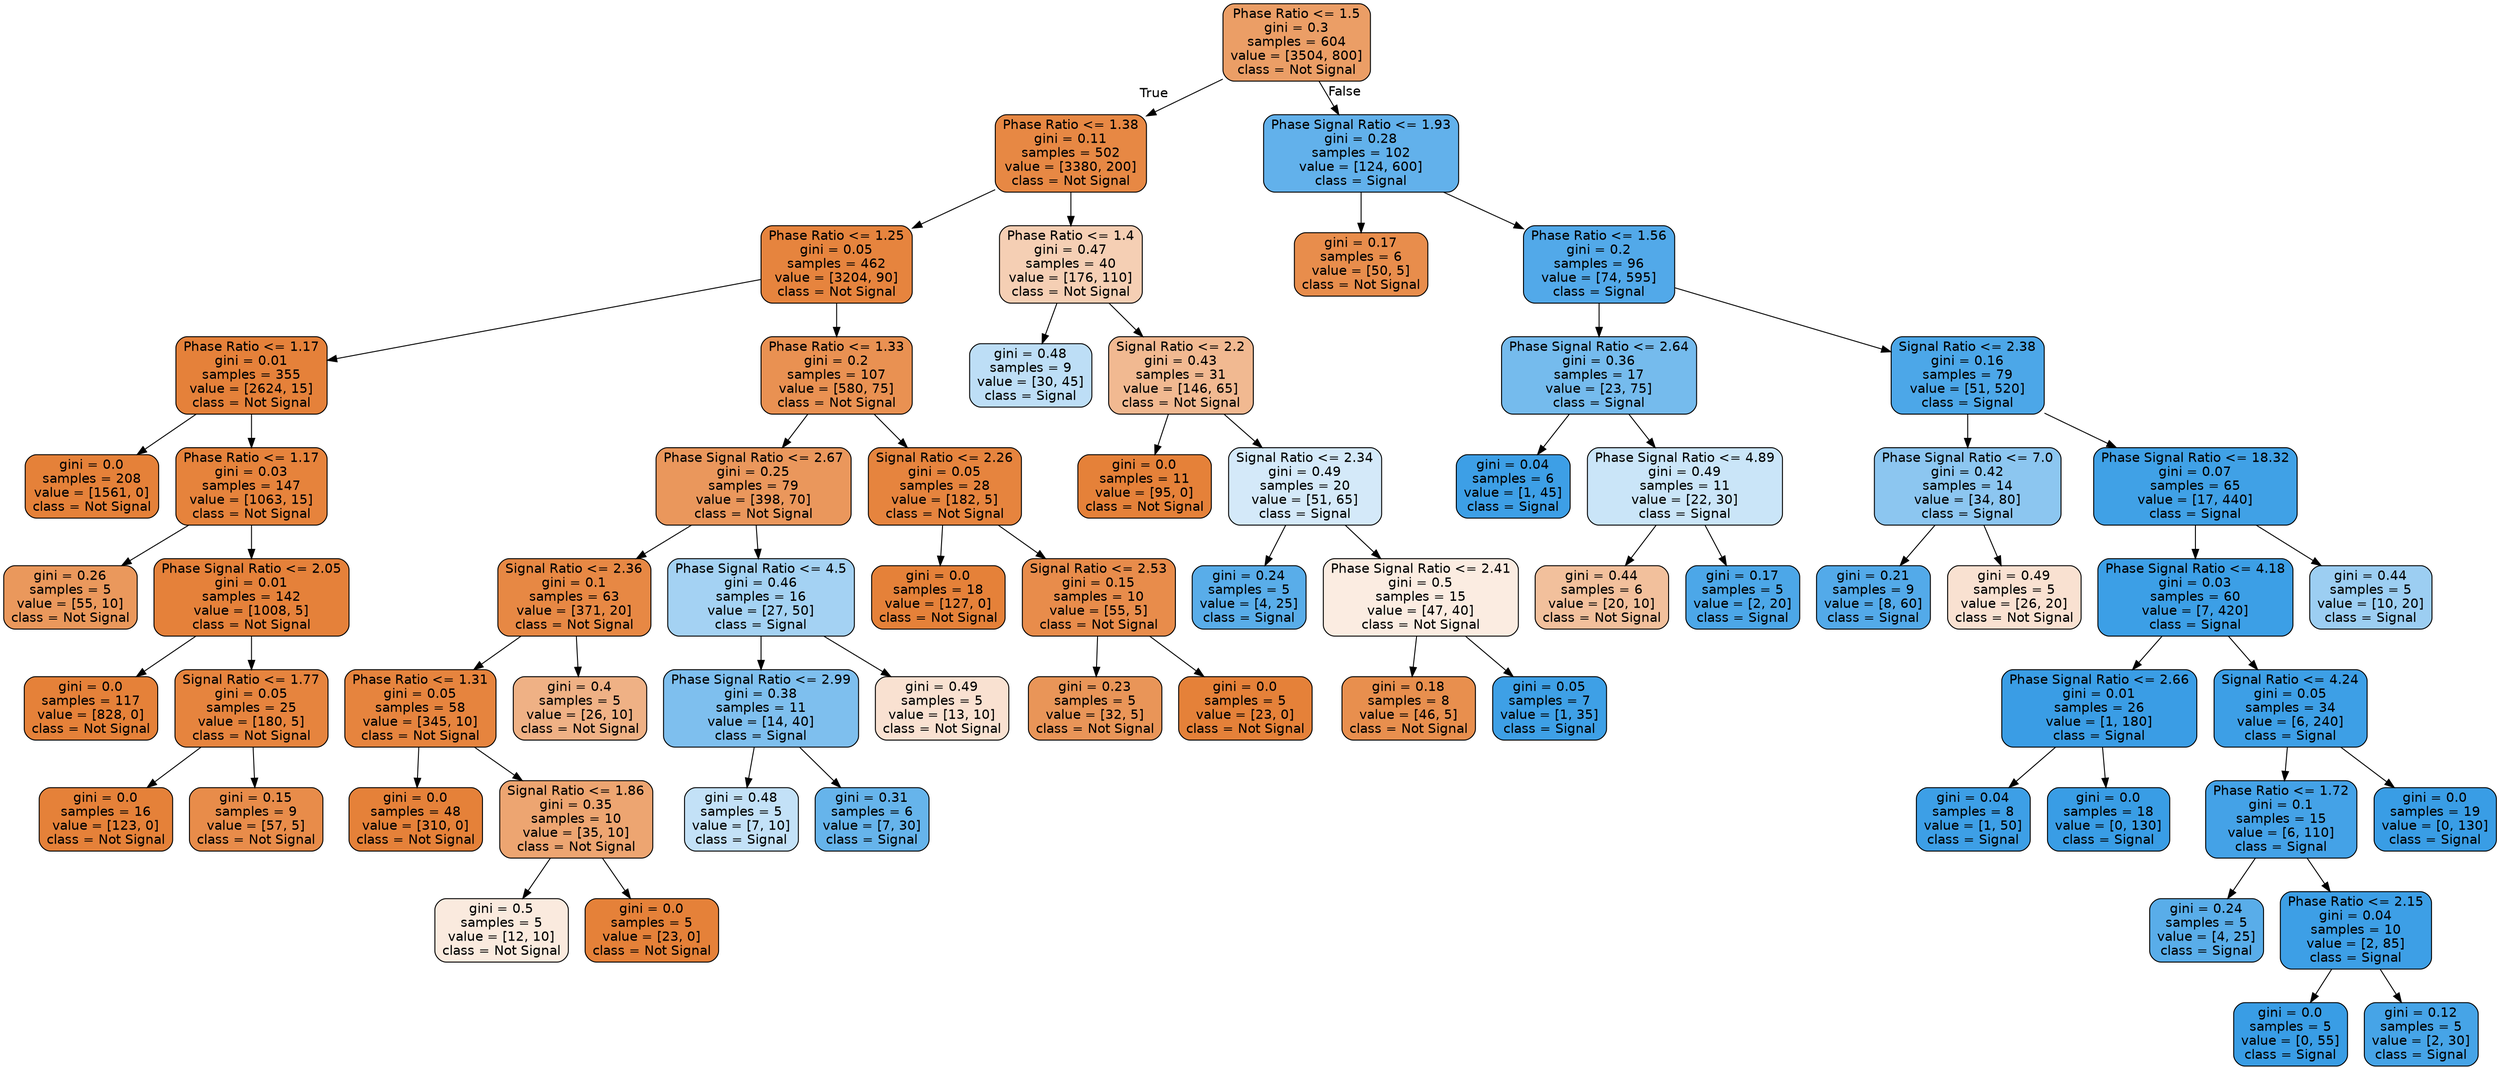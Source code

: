 digraph Tree {
node [shape=box, style="filled, rounded", color="black", fontname=helvetica] ;
edge [fontname=helvetica] ;
0 [label="Phase Ratio <= 1.5\ngini = 0.3\nsamples = 604\nvalue = [3504, 800]\nclass = Not Signal", fillcolor="#e58139c5"] ;
1 [label="Phase Ratio <= 1.38\ngini = 0.11\nsamples = 502\nvalue = [3380, 200]\nclass = Not Signal", fillcolor="#e58139f0"] ;
0 -> 1 [labeldistance=2.5, labelangle=45, headlabel="True"] ;
2 [label="Phase Ratio <= 1.25\ngini = 0.05\nsamples = 462\nvalue = [3204, 90]\nclass = Not Signal", fillcolor="#e58139f8"] ;
1 -> 2 ;
3 [label="Phase Ratio <= 1.17\ngini = 0.01\nsamples = 355\nvalue = [2624, 15]\nclass = Not Signal", fillcolor="#e58139fe"] ;
2 -> 3 ;
4 [label="gini = 0.0\nsamples = 208\nvalue = [1561, 0]\nclass = Not Signal", fillcolor="#e58139ff"] ;
3 -> 4 ;
5 [label="Phase Ratio <= 1.17\ngini = 0.03\nsamples = 147\nvalue = [1063, 15]\nclass = Not Signal", fillcolor="#e58139fb"] ;
3 -> 5 ;
6 [label="gini = 0.26\nsamples = 5\nvalue = [55, 10]\nclass = Not Signal", fillcolor="#e58139d1"] ;
5 -> 6 ;
7 [label="Phase Signal Ratio <= 2.05\ngini = 0.01\nsamples = 142\nvalue = [1008, 5]\nclass = Not Signal", fillcolor="#e58139fe"] ;
5 -> 7 ;
8 [label="gini = 0.0\nsamples = 117\nvalue = [828, 0]\nclass = Not Signal", fillcolor="#e58139ff"] ;
7 -> 8 ;
9 [label="Signal Ratio <= 1.77\ngini = 0.05\nsamples = 25\nvalue = [180, 5]\nclass = Not Signal", fillcolor="#e58139f8"] ;
7 -> 9 ;
10 [label="gini = 0.0\nsamples = 16\nvalue = [123, 0]\nclass = Not Signal", fillcolor="#e58139ff"] ;
9 -> 10 ;
11 [label="gini = 0.15\nsamples = 9\nvalue = [57, 5]\nclass = Not Signal", fillcolor="#e58139e9"] ;
9 -> 11 ;
12 [label="Phase Ratio <= 1.33\ngini = 0.2\nsamples = 107\nvalue = [580, 75]\nclass = Not Signal", fillcolor="#e58139de"] ;
2 -> 12 ;
13 [label="Phase Signal Ratio <= 2.67\ngini = 0.25\nsamples = 79\nvalue = [398, 70]\nclass = Not Signal", fillcolor="#e58139d2"] ;
12 -> 13 ;
14 [label="Signal Ratio <= 2.36\ngini = 0.1\nsamples = 63\nvalue = [371, 20]\nclass = Not Signal", fillcolor="#e58139f1"] ;
13 -> 14 ;
15 [label="Phase Ratio <= 1.31\ngini = 0.05\nsamples = 58\nvalue = [345, 10]\nclass = Not Signal", fillcolor="#e58139f8"] ;
14 -> 15 ;
16 [label="gini = 0.0\nsamples = 48\nvalue = [310, 0]\nclass = Not Signal", fillcolor="#e58139ff"] ;
15 -> 16 ;
17 [label="Signal Ratio <= 1.86\ngini = 0.35\nsamples = 10\nvalue = [35, 10]\nclass = Not Signal", fillcolor="#e58139b6"] ;
15 -> 17 ;
18 [label="gini = 0.5\nsamples = 5\nvalue = [12, 10]\nclass = Not Signal", fillcolor="#e581392a"] ;
17 -> 18 ;
19 [label="gini = 0.0\nsamples = 5\nvalue = [23, 0]\nclass = Not Signal", fillcolor="#e58139ff"] ;
17 -> 19 ;
20 [label="gini = 0.4\nsamples = 5\nvalue = [26, 10]\nclass = Not Signal", fillcolor="#e581399d"] ;
14 -> 20 ;
21 [label="Phase Signal Ratio <= 4.5\ngini = 0.46\nsamples = 16\nvalue = [27, 50]\nclass = Signal", fillcolor="#399de575"] ;
13 -> 21 ;
22 [label="Phase Signal Ratio <= 2.99\ngini = 0.38\nsamples = 11\nvalue = [14, 40]\nclass = Signal", fillcolor="#399de5a6"] ;
21 -> 22 ;
23 [label="gini = 0.48\nsamples = 5\nvalue = [7, 10]\nclass = Signal", fillcolor="#399de54d"] ;
22 -> 23 ;
24 [label="gini = 0.31\nsamples = 6\nvalue = [7, 30]\nclass = Signal", fillcolor="#399de5c4"] ;
22 -> 24 ;
25 [label="gini = 0.49\nsamples = 5\nvalue = [13, 10]\nclass = Not Signal", fillcolor="#e581393b"] ;
21 -> 25 ;
26 [label="Signal Ratio <= 2.26\ngini = 0.05\nsamples = 28\nvalue = [182, 5]\nclass = Not Signal", fillcolor="#e58139f8"] ;
12 -> 26 ;
27 [label="gini = 0.0\nsamples = 18\nvalue = [127, 0]\nclass = Not Signal", fillcolor="#e58139ff"] ;
26 -> 27 ;
28 [label="Signal Ratio <= 2.53\ngini = 0.15\nsamples = 10\nvalue = [55, 5]\nclass = Not Signal", fillcolor="#e58139e8"] ;
26 -> 28 ;
29 [label="gini = 0.23\nsamples = 5\nvalue = [32, 5]\nclass = Not Signal", fillcolor="#e58139d7"] ;
28 -> 29 ;
30 [label="gini = 0.0\nsamples = 5\nvalue = [23, 0]\nclass = Not Signal", fillcolor="#e58139ff"] ;
28 -> 30 ;
31 [label="Phase Ratio <= 1.4\ngini = 0.47\nsamples = 40\nvalue = [176, 110]\nclass = Not Signal", fillcolor="#e5813960"] ;
1 -> 31 ;
32 [label="gini = 0.48\nsamples = 9\nvalue = [30, 45]\nclass = Signal", fillcolor="#399de555"] ;
31 -> 32 ;
33 [label="Signal Ratio <= 2.2\ngini = 0.43\nsamples = 31\nvalue = [146, 65]\nclass = Not Signal", fillcolor="#e581398d"] ;
31 -> 33 ;
34 [label="gini = 0.0\nsamples = 11\nvalue = [95, 0]\nclass = Not Signal", fillcolor="#e58139ff"] ;
33 -> 34 ;
35 [label="Signal Ratio <= 2.34\ngini = 0.49\nsamples = 20\nvalue = [51, 65]\nclass = Signal", fillcolor="#399de537"] ;
33 -> 35 ;
36 [label="gini = 0.24\nsamples = 5\nvalue = [4, 25]\nclass = Signal", fillcolor="#399de5d6"] ;
35 -> 36 ;
37 [label="Phase Signal Ratio <= 2.41\ngini = 0.5\nsamples = 15\nvalue = [47, 40]\nclass = Not Signal", fillcolor="#e5813926"] ;
35 -> 37 ;
38 [label="gini = 0.18\nsamples = 8\nvalue = [46, 5]\nclass = Not Signal", fillcolor="#e58139e3"] ;
37 -> 38 ;
39 [label="gini = 0.05\nsamples = 7\nvalue = [1, 35]\nclass = Signal", fillcolor="#399de5f8"] ;
37 -> 39 ;
40 [label="Phase Signal Ratio <= 1.93\ngini = 0.28\nsamples = 102\nvalue = [124, 600]\nclass = Signal", fillcolor="#399de5ca"] ;
0 -> 40 [labeldistance=2.5, labelangle=-45, headlabel="False"] ;
41 [label="gini = 0.17\nsamples = 6\nvalue = [50, 5]\nclass = Not Signal", fillcolor="#e58139e6"] ;
40 -> 41 ;
42 [label="Phase Ratio <= 1.56\ngini = 0.2\nsamples = 96\nvalue = [74, 595]\nclass = Signal", fillcolor="#399de5df"] ;
40 -> 42 ;
43 [label="Phase Signal Ratio <= 2.64\ngini = 0.36\nsamples = 17\nvalue = [23, 75]\nclass = Signal", fillcolor="#399de5b1"] ;
42 -> 43 ;
44 [label="gini = 0.04\nsamples = 6\nvalue = [1, 45]\nclass = Signal", fillcolor="#399de5f9"] ;
43 -> 44 ;
45 [label="Phase Signal Ratio <= 4.89\ngini = 0.49\nsamples = 11\nvalue = [22, 30]\nclass = Signal", fillcolor="#399de544"] ;
43 -> 45 ;
46 [label="gini = 0.44\nsamples = 6\nvalue = [20, 10]\nclass = Not Signal", fillcolor="#e581397f"] ;
45 -> 46 ;
47 [label="gini = 0.17\nsamples = 5\nvalue = [2, 20]\nclass = Signal", fillcolor="#399de5e6"] ;
45 -> 47 ;
48 [label="Signal Ratio <= 2.38\ngini = 0.16\nsamples = 79\nvalue = [51, 520]\nclass = Signal", fillcolor="#399de5e6"] ;
42 -> 48 ;
49 [label="Phase Signal Ratio <= 7.0\ngini = 0.42\nsamples = 14\nvalue = [34, 80]\nclass = Signal", fillcolor="#399de593"] ;
48 -> 49 ;
50 [label="gini = 0.21\nsamples = 9\nvalue = [8, 60]\nclass = Signal", fillcolor="#399de5dd"] ;
49 -> 50 ;
51 [label="gini = 0.49\nsamples = 5\nvalue = [26, 20]\nclass = Not Signal", fillcolor="#e581393b"] ;
49 -> 51 ;
52 [label="Phase Signal Ratio <= 18.32\ngini = 0.07\nsamples = 65\nvalue = [17, 440]\nclass = Signal", fillcolor="#399de5f5"] ;
48 -> 52 ;
53 [label="Phase Signal Ratio <= 4.18\ngini = 0.03\nsamples = 60\nvalue = [7, 420]\nclass = Signal", fillcolor="#399de5fb"] ;
52 -> 53 ;
54 [label="Phase Signal Ratio <= 2.66\ngini = 0.01\nsamples = 26\nvalue = [1, 180]\nclass = Signal", fillcolor="#399de5fe"] ;
53 -> 54 ;
55 [label="gini = 0.04\nsamples = 8\nvalue = [1, 50]\nclass = Signal", fillcolor="#399de5fa"] ;
54 -> 55 ;
56 [label="gini = 0.0\nsamples = 18\nvalue = [0, 130]\nclass = Signal", fillcolor="#399de5ff"] ;
54 -> 56 ;
57 [label="Signal Ratio <= 4.24\ngini = 0.05\nsamples = 34\nvalue = [6, 240]\nclass = Signal", fillcolor="#399de5f9"] ;
53 -> 57 ;
58 [label="Phase Ratio <= 1.72\ngini = 0.1\nsamples = 15\nvalue = [6, 110]\nclass = Signal", fillcolor="#399de5f1"] ;
57 -> 58 ;
59 [label="gini = 0.24\nsamples = 5\nvalue = [4, 25]\nclass = Signal", fillcolor="#399de5d6"] ;
58 -> 59 ;
60 [label="Phase Ratio <= 2.15\ngini = 0.04\nsamples = 10\nvalue = [2, 85]\nclass = Signal", fillcolor="#399de5f9"] ;
58 -> 60 ;
61 [label="gini = 0.0\nsamples = 5\nvalue = [0, 55]\nclass = Signal", fillcolor="#399de5ff"] ;
60 -> 61 ;
62 [label="gini = 0.12\nsamples = 5\nvalue = [2, 30]\nclass = Signal", fillcolor="#399de5ee"] ;
60 -> 62 ;
63 [label="gini = 0.0\nsamples = 19\nvalue = [0, 130]\nclass = Signal", fillcolor="#399de5ff"] ;
57 -> 63 ;
64 [label="gini = 0.44\nsamples = 5\nvalue = [10, 20]\nclass = Signal", fillcolor="#399de57f"] ;
52 -> 64 ;
}